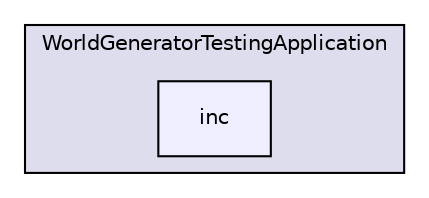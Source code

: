 digraph "C:/Users/Marco/Workspace/GitHub/ORBS/Project-O.R.B.S/prj/WorldGeneratorTestingApplication/inc" {
  compound=true
  node [ fontsize="10", fontname="Helvetica"];
  edge [ labelfontsize="10", labelfontname="Helvetica"];
  subgraph clusterdir_4d2a905a0e811bf39b586eee1fddc148 {
    graph [ bgcolor="#ddddee", pencolor="black", label="WorldGeneratorTestingApplication" fontname="Helvetica", fontsize="10", URL="dir_4d2a905a0e811bf39b586eee1fddc148.html"]
  dir_c1dc75ccd22751cfca2a7a2a1d0c3456 [shape=box, label="inc", style="filled", fillcolor="#eeeeff", pencolor="black", URL="dir_c1dc75ccd22751cfca2a7a2a1d0c3456.html"];
  }
}
